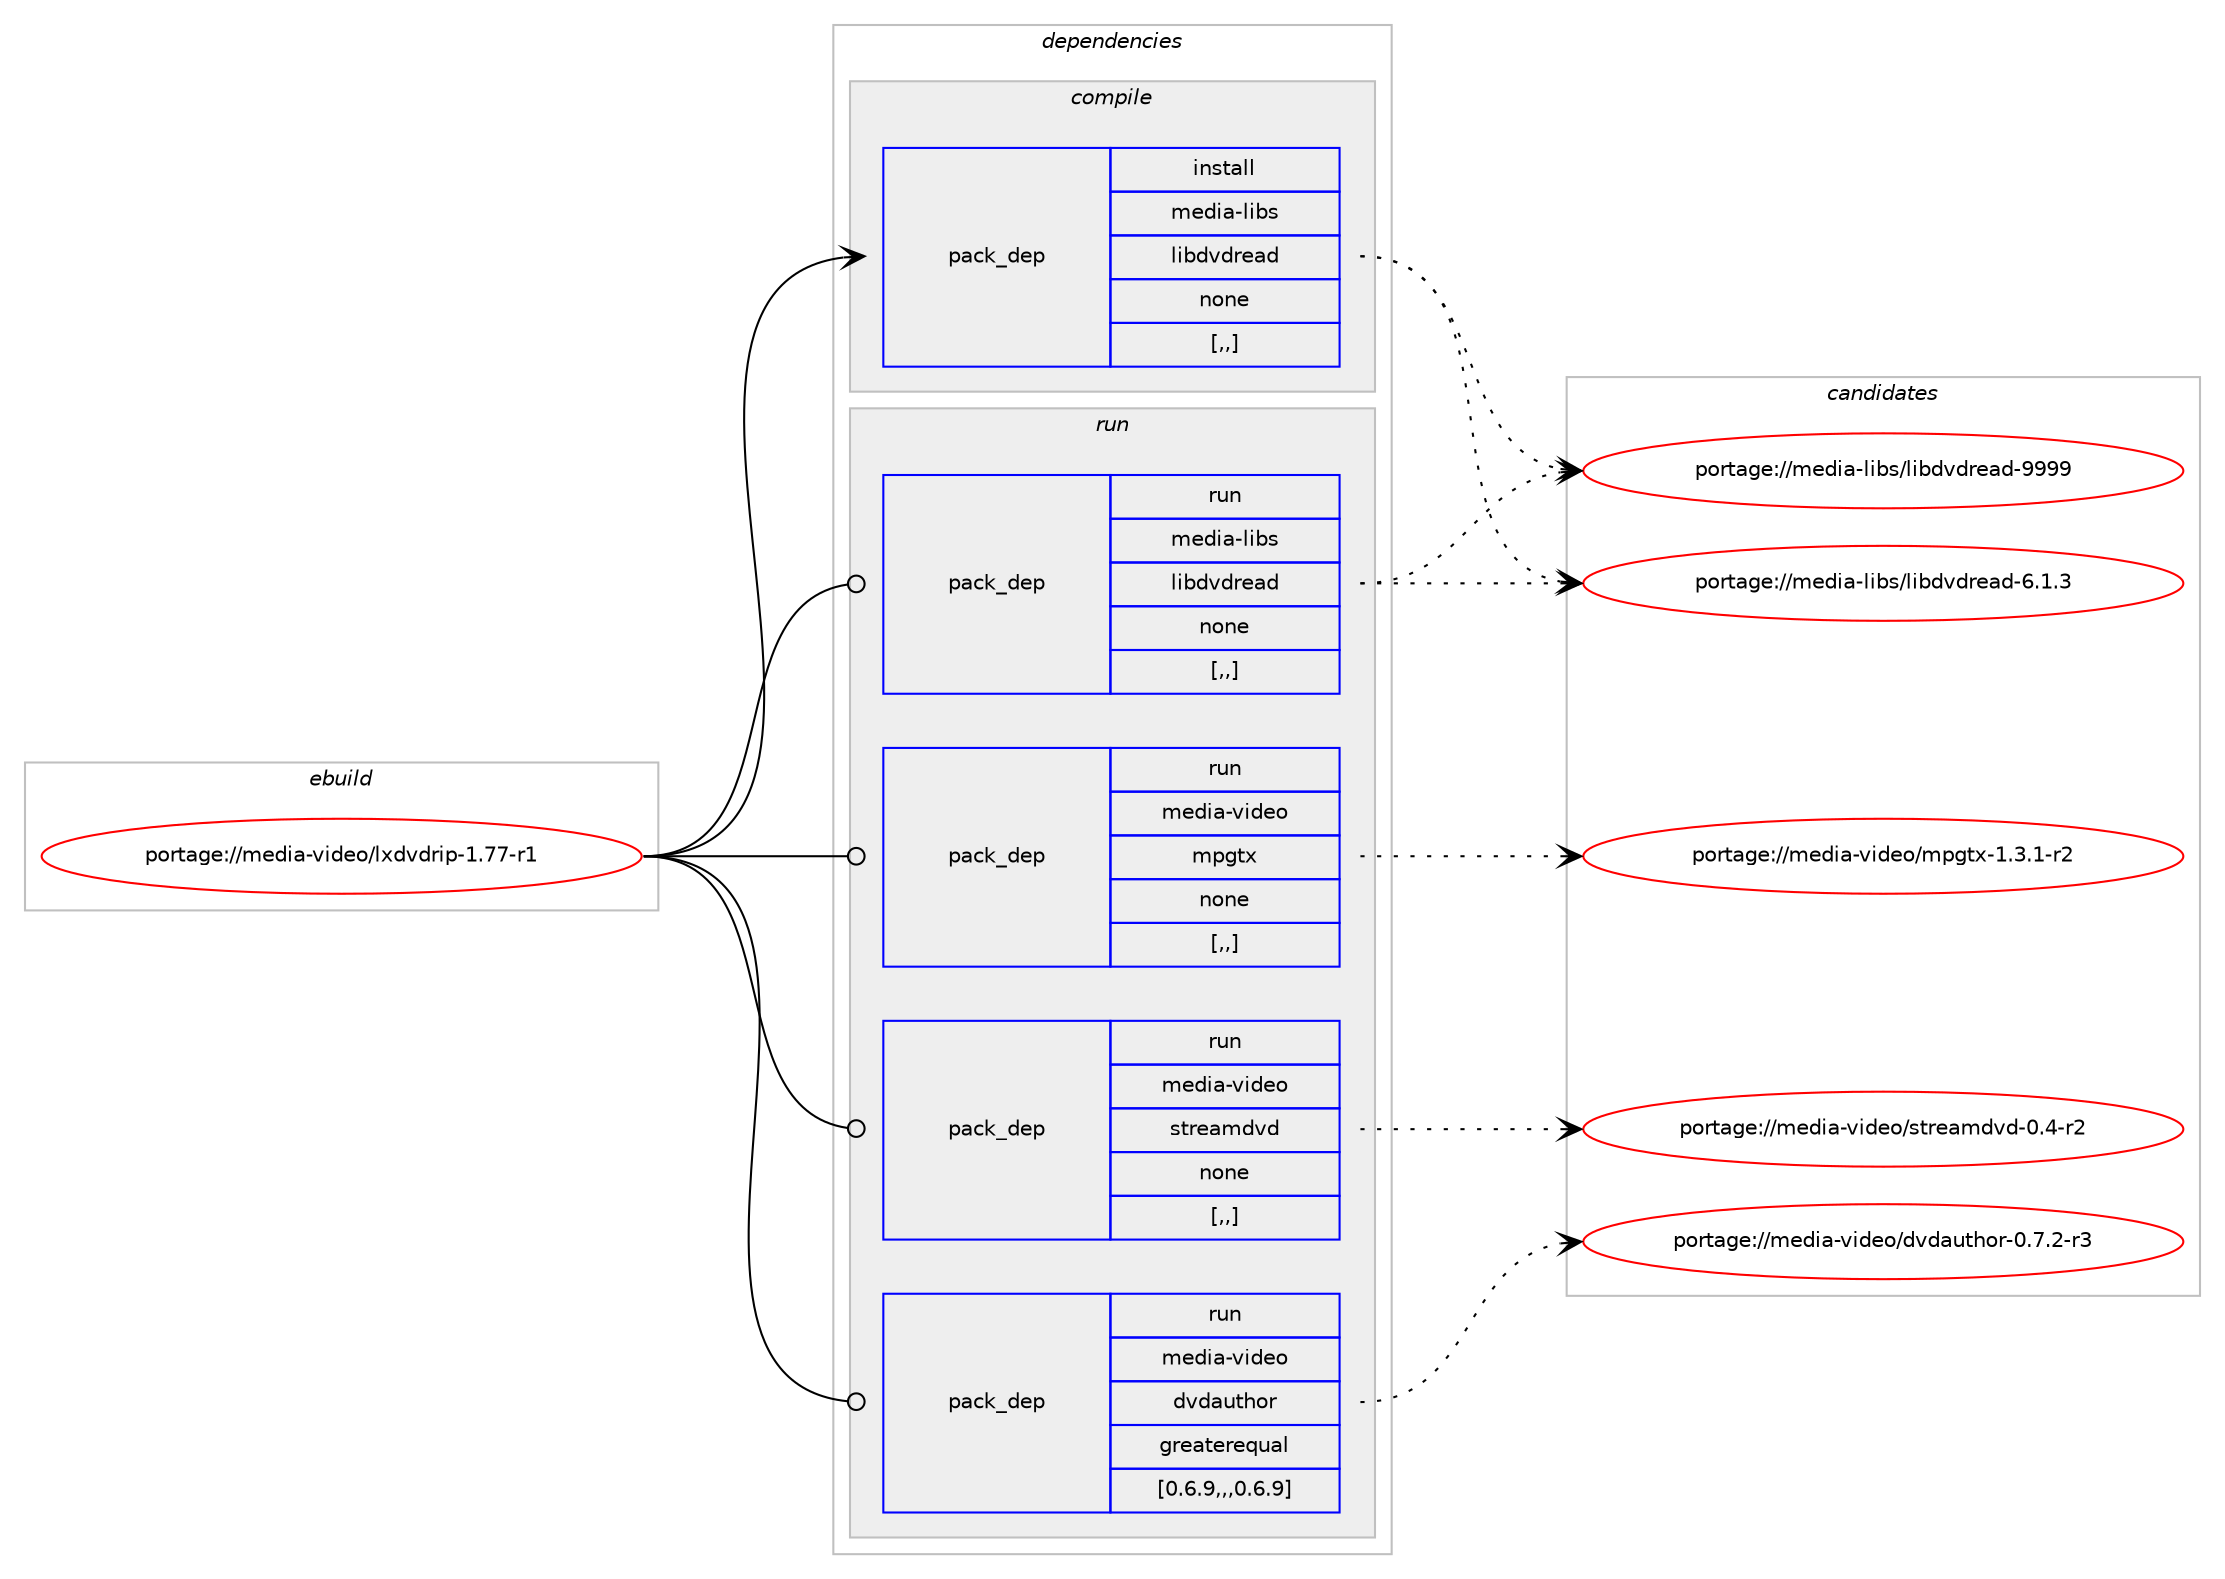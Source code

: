 digraph prolog {

# *************
# Graph options
# *************

newrank=true;
concentrate=true;
compound=true;
graph [rankdir=LR,fontname=Helvetica,fontsize=10,ranksep=1.5];#, ranksep=2.5, nodesep=0.2];
edge  [arrowhead=vee];
node  [fontname=Helvetica,fontsize=10];

# **********
# The ebuild
# **********

subgraph cluster_leftcol {
color=gray;
label=<<i>ebuild</i>>;
id [label="portage://media-video/lxdvdrip-1.77-r1", color=red, width=4, href="../media-video/lxdvdrip-1.77-r1.svg"];
}

# ****************
# The dependencies
# ****************

subgraph cluster_midcol {
color=gray;
label=<<i>dependencies</i>>;
subgraph cluster_compile {
fillcolor="#eeeeee";
style=filled;
label=<<i>compile</i>>;
subgraph pack242560 {
dependency329204 [label=<<TABLE BORDER="0" CELLBORDER="1" CELLSPACING="0" CELLPADDING="4" WIDTH="220"><TR><TD ROWSPAN="6" CELLPADDING="30">pack_dep</TD></TR><TR><TD WIDTH="110">install</TD></TR><TR><TD>media-libs</TD></TR><TR><TD>libdvdread</TD></TR><TR><TD>none</TD></TR><TR><TD>[,,]</TD></TR></TABLE>>, shape=none, color=blue];
}
id:e -> dependency329204:w [weight=20,style="solid",arrowhead="vee"];
}
subgraph cluster_compileandrun {
fillcolor="#eeeeee";
style=filled;
label=<<i>compile and run</i>>;
}
subgraph cluster_run {
fillcolor="#eeeeee";
style=filled;
label=<<i>run</i>>;
subgraph pack242561 {
dependency329205 [label=<<TABLE BORDER="0" CELLBORDER="1" CELLSPACING="0" CELLPADDING="4" WIDTH="220"><TR><TD ROWSPAN="6" CELLPADDING="30">pack_dep</TD></TR><TR><TD WIDTH="110">run</TD></TR><TR><TD>media-libs</TD></TR><TR><TD>libdvdread</TD></TR><TR><TD>none</TD></TR><TR><TD>[,,]</TD></TR></TABLE>>, shape=none, color=blue];
}
id:e -> dependency329205:w [weight=20,style="solid",arrowhead="odot"];
subgraph pack242562 {
dependency329206 [label=<<TABLE BORDER="0" CELLBORDER="1" CELLSPACING="0" CELLPADDING="4" WIDTH="220"><TR><TD ROWSPAN="6" CELLPADDING="30">pack_dep</TD></TR><TR><TD WIDTH="110">run</TD></TR><TR><TD>media-video</TD></TR><TR><TD>dvdauthor</TD></TR><TR><TD>greaterequal</TD></TR><TR><TD>[0.6.9,,,0.6.9]</TD></TR></TABLE>>, shape=none, color=blue];
}
id:e -> dependency329206:w [weight=20,style="solid",arrowhead="odot"];
subgraph pack242563 {
dependency329207 [label=<<TABLE BORDER="0" CELLBORDER="1" CELLSPACING="0" CELLPADDING="4" WIDTH="220"><TR><TD ROWSPAN="6" CELLPADDING="30">pack_dep</TD></TR><TR><TD WIDTH="110">run</TD></TR><TR><TD>media-video</TD></TR><TR><TD>mpgtx</TD></TR><TR><TD>none</TD></TR><TR><TD>[,,]</TD></TR></TABLE>>, shape=none, color=blue];
}
id:e -> dependency329207:w [weight=20,style="solid",arrowhead="odot"];
subgraph pack242564 {
dependency329208 [label=<<TABLE BORDER="0" CELLBORDER="1" CELLSPACING="0" CELLPADDING="4" WIDTH="220"><TR><TD ROWSPAN="6" CELLPADDING="30">pack_dep</TD></TR><TR><TD WIDTH="110">run</TD></TR><TR><TD>media-video</TD></TR><TR><TD>streamdvd</TD></TR><TR><TD>none</TD></TR><TR><TD>[,,]</TD></TR></TABLE>>, shape=none, color=blue];
}
id:e -> dependency329208:w [weight=20,style="solid",arrowhead="odot"];
}
}

# **************
# The candidates
# **************

subgraph cluster_choices {
rank=same;
color=gray;
label=<<i>candidates</i>>;

subgraph choice242560 {
color=black;
nodesep=1;
choice1091011001059745108105981154710810598100118100114101971004557575757 [label="portage://media-libs/libdvdread-9999", color=red, width=4,href="../media-libs/libdvdread-9999.svg"];
choice109101100105974510810598115471081059810011810011410197100455446494651 [label="portage://media-libs/libdvdread-6.1.3", color=red, width=4,href="../media-libs/libdvdread-6.1.3.svg"];
dependency329204:e -> choice1091011001059745108105981154710810598100118100114101971004557575757:w [style=dotted,weight="100"];
dependency329204:e -> choice109101100105974510810598115471081059810011810011410197100455446494651:w [style=dotted,weight="100"];
}
subgraph choice242561 {
color=black;
nodesep=1;
choice1091011001059745108105981154710810598100118100114101971004557575757 [label="portage://media-libs/libdvdread-9999", color=red, width=4,href="../media-libs/libdvdread-9999.svg"];
choice109101100105974510810598115471081059810011810011410197100455446494651 [label="portage://media-libs/libdvdread-6.1.3", color=red, width=4,href="../media-libs/libdvdread-6.1.3.svg"];
dependency329205:e -> choice1091011001059745108105981154710810598100118100114101971004557575757:w [style=dotted,weight="100"];
dependency329205:e -> choice109101100105974510810598115471081059810011810011410197100455446494651:w [style=dotted,weight="100"];
}
subgraph choice242562 {
color=black;
nodesep=1;
choice109101100105974511810510010111147100118100971171161041111144548465546504511451 [label="portage://media-video/dvdauthor-0.7.2-r3", color=red, width=4,href="../media-video/dvdauthor-0.7.2-r3.svg"];
dependency329206:e -> choice109101100105974511810510010111147100118100971171161041111144548465546504511451:w [style=dotted,weight="100"];
}
subgraph choice242563 {
color=black;
nodesep=1;
choice1091011001059745118105100101111471091121031161204549465146494511450 [label="portage://media-video/mpgtx-1.3.1-r2", color=red, width=4,href="../media-video/mpgtx-1.3.1-r2.svg"];
dependency329207:e -> choice1091011001059745118105100101111471091121031161204549465146494511450:w [style=dotted,weight="100"];
}
subgraph choice242564 {
color=black;
nodesep=1;
choice10910110010597451181051001011114711511611410197109100118100454846524511450 [label="portage://media-video/streamdvd-0.4-r2", color=red, width=4,href="../media-video/streamdvd-0.4-r2.svg"];
dependency329208:e -> choice10910110010597451181051001011114711511611410197109100118100454846524511450:w [style=dotted,weight="100"];
}
}

}
